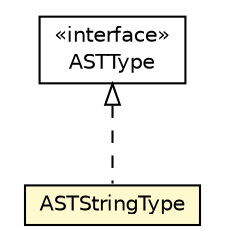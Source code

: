 #!/usr/local/bin/dot
#
# Class diagram 
# Generated by UMLGraph version 5.1 (http://www.umlgraph.org/)
#

digraph G {
	edge [fontname="Helvetica",fontsize=10,labelfontname="Helvetica",labelfontsize=10];
	node [fontname="Helvetica",fontsize=10,shape=plaintext];
	nodesep=0.25;
	ranksep=0.5;
	// org.androidtransfuse.adapter.ASTStringType
	c63936 [label=<<table title="org.androidtransfuse.adapter.ASTStringType" border="0" cellborder="1" cellspacing="0" cellpadding="2" port="p" bgcolor="lemonChiffon" href="./ASTStringType.html">
		<tr><td><table border="0" cellspacing="0" cellpadding="1">
<tr><td align="center" balign="center"> ASTStringType </td></tr>
		</table></td></tr>
		</table>>, fontname="Helvetica", fontcolor="black", fontsize=10.0];
	// org.androidtransfuse.adapter.ASTType
	c63937 [label=<<table title="org.androidtransfuse.adapter.ASTType" border="0" cellborder="1" cellspacing="0" cellpadding="2" port="p" href="./ASTType.html">
		<tr><td><table border="0" cellspacing="0" cellpadding="1">
<tr><td align="center" balign="center"> &#171;interface&#187; </td></tr>
<tr><td align="center" balign="center"> ASTType </td></tr>
		</table></td></tr>
		</table>>, fontname="Helvetica", fontcolor="black", fontsize=10.0];
	//org.androidtransfuse.adapter.ASTStringType implements org.androidtransfuse.adapter.ASTType
	c63937:p -> c63936:p [dir=back,arrowtail=empty,style=dashed];
}

